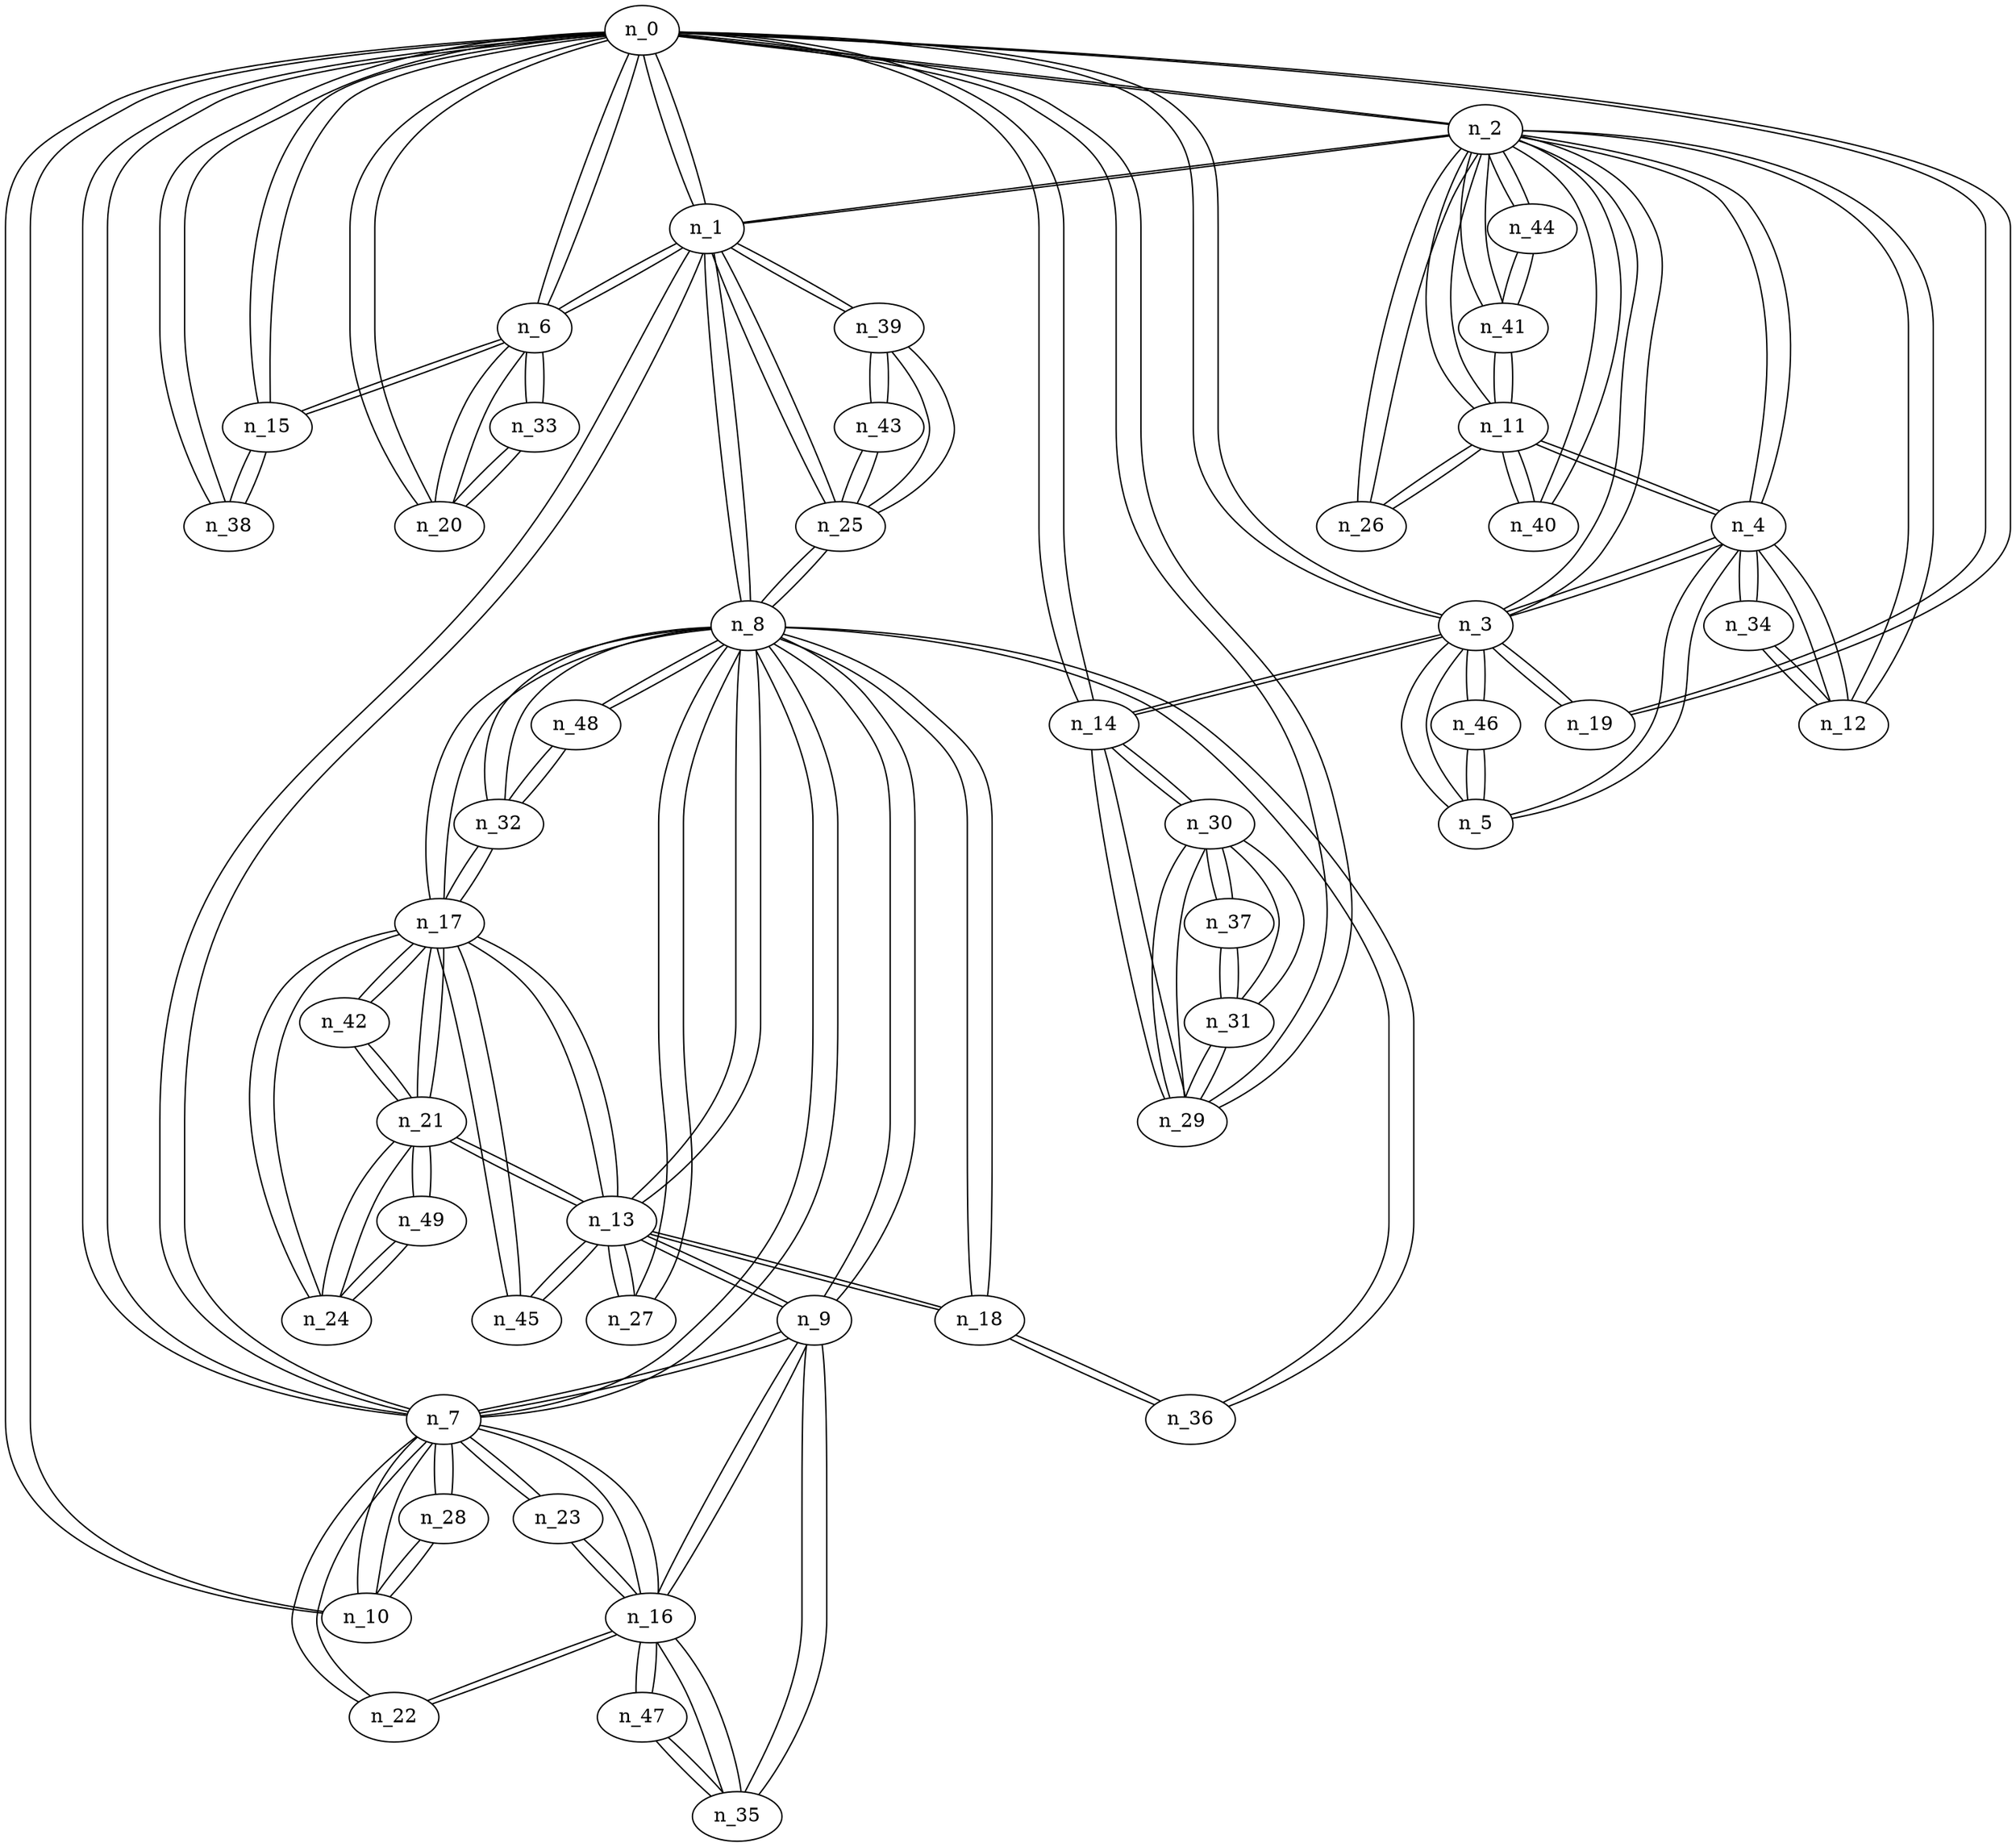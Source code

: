 graph g11 {
n_0--n_2
n_0--n_1
n_0--n_3
n_0--n_6
n_0--n_7
n_0--n_10
n_0--n_14
n_0--n_15
n_0--n_19
n_0--n_20
n_0--n_29
n_0--n_38
n_1--n_0
n_1--n_2
n_1--n_6
n_1--n_7
n_1--n_8
n_1--n_25
n_1--n_39
n_2--n_0
n_2--n_1
n_2--n_3
n_2--n_4
n_2--n_11
n_2--n_12
n_2--n_26
n_2--n_40
n_2--n_41
n_2--n_44
n_3--n_0
n_3--n_2
n_3--n_4
n_3--n_5
n_3--n_14
n_3--n_19
n_3--n_46
n_4--n_3
n_4--n_2
n_4--n_5
n_4--n_11
n_4--n_12
n_4--n_34
n_5--n_4
n_5--n_3
n_5--n_46
n_6--n_1
n_6--n_0
n_6--n_15
n_6--n_20
n_6--n_33
n_7--n_1
n_7--n_0
n_7--n_8
n_7--n_9
n_7--n_10
n_7--n_16
n_7--n_22
n_7--n_23
n_7--n_28
n_8--n_7
n_8--n_1
n_8--n_9
n_8--n_13
n_8--n_17
n_8--n_18
n_8--n_25
n_8--n_27
n_8--n_32
n_8--n_36
n_8--n_48
n_9--n_8
n_9--n_7
n_9--n_13
n_9--n_16
n_9--n_35
n_10--n_0
n_10--n_7
n_10--n_28
n_11--n_2
n_11--n_4
n_11--n_26
n_11--n_40
n_11--n_41
n_12--n_2
n_12--n_4
n_12--n_34
n_13--n_8
n_13--n_9
n_13--n_17
n_13--n_18
n_13--n_21
n_13--n_27
n_13--n_45
n_14--n_3
n_14--n_0
n_14--n_29
n_14--n_30
n_15--n_6
n_15--n_0
n_15--n_38
n_16--n_9
n_16--n_7
n_16--n_22
n_16--n_23
n_16--n_35
n_16--n_47
n_17--n_8
n_17--n_13
n_17--n_21
n_17--n_24
n_17--n_32
n_17--n_42
n_17--n_45
n_18--n_13
n_18--n_8
n_18--n_36
n_19--n_3
n_19--n_0
n_20--n_6
n_20--n_0
n_20--n_33
n_21--n_13
n_21--n_17
n_21--n_24
n_21--n_42
n_21--n_49
n_22--n_7
n_22--n_16
n_23--n_16
n_23--n_7
n_24--n_17
n_24--n_21
n_24--n_49
n_25--n_1
n_25--n_8
n_25--n_39
n_25--n_43
n_26--n_11
n_26--n_2
n_27--n_8
n_27--n_13
n_28--n_10
n_28--n_7
n_29--n_14
n_29--n_0
n_29--n_30
n_29--n_31
n_30--n_29
n_30--n_14
n_30--n_31
n_30--n_37
n_31--n_30
n_31--n_29
n_31--n_37
n_32--n_17
n_32--n_8
n_32--n_48
n_33--n_20
n_33--n_6
n_34--n_4
n_34--n_12
n_35--n_9
n_35--n_16
n_35--n_47
n_36--n_18
n_36--n_8
n_37--n_30
n_37--n_31
n_38--n_15
n_38--n_0
n_39--n_25
n_39--n_1
n_39--n_43
n_40--n_11
n_40--n_2
n_41--n_2
n_41--n_11
n_41--n_44
n_42--n_21
n_42--n_17
n_43--n_25
n_43--n_39
n_44--n_41
n_44--n_2
n_45--n_13
n_45--n_17
n_46--n_5
n_46--n_3
n_47--n_35
n_47--n_16
n_48--n_32
n_48--n_8
n_49--n_24
n_49--n_21
}